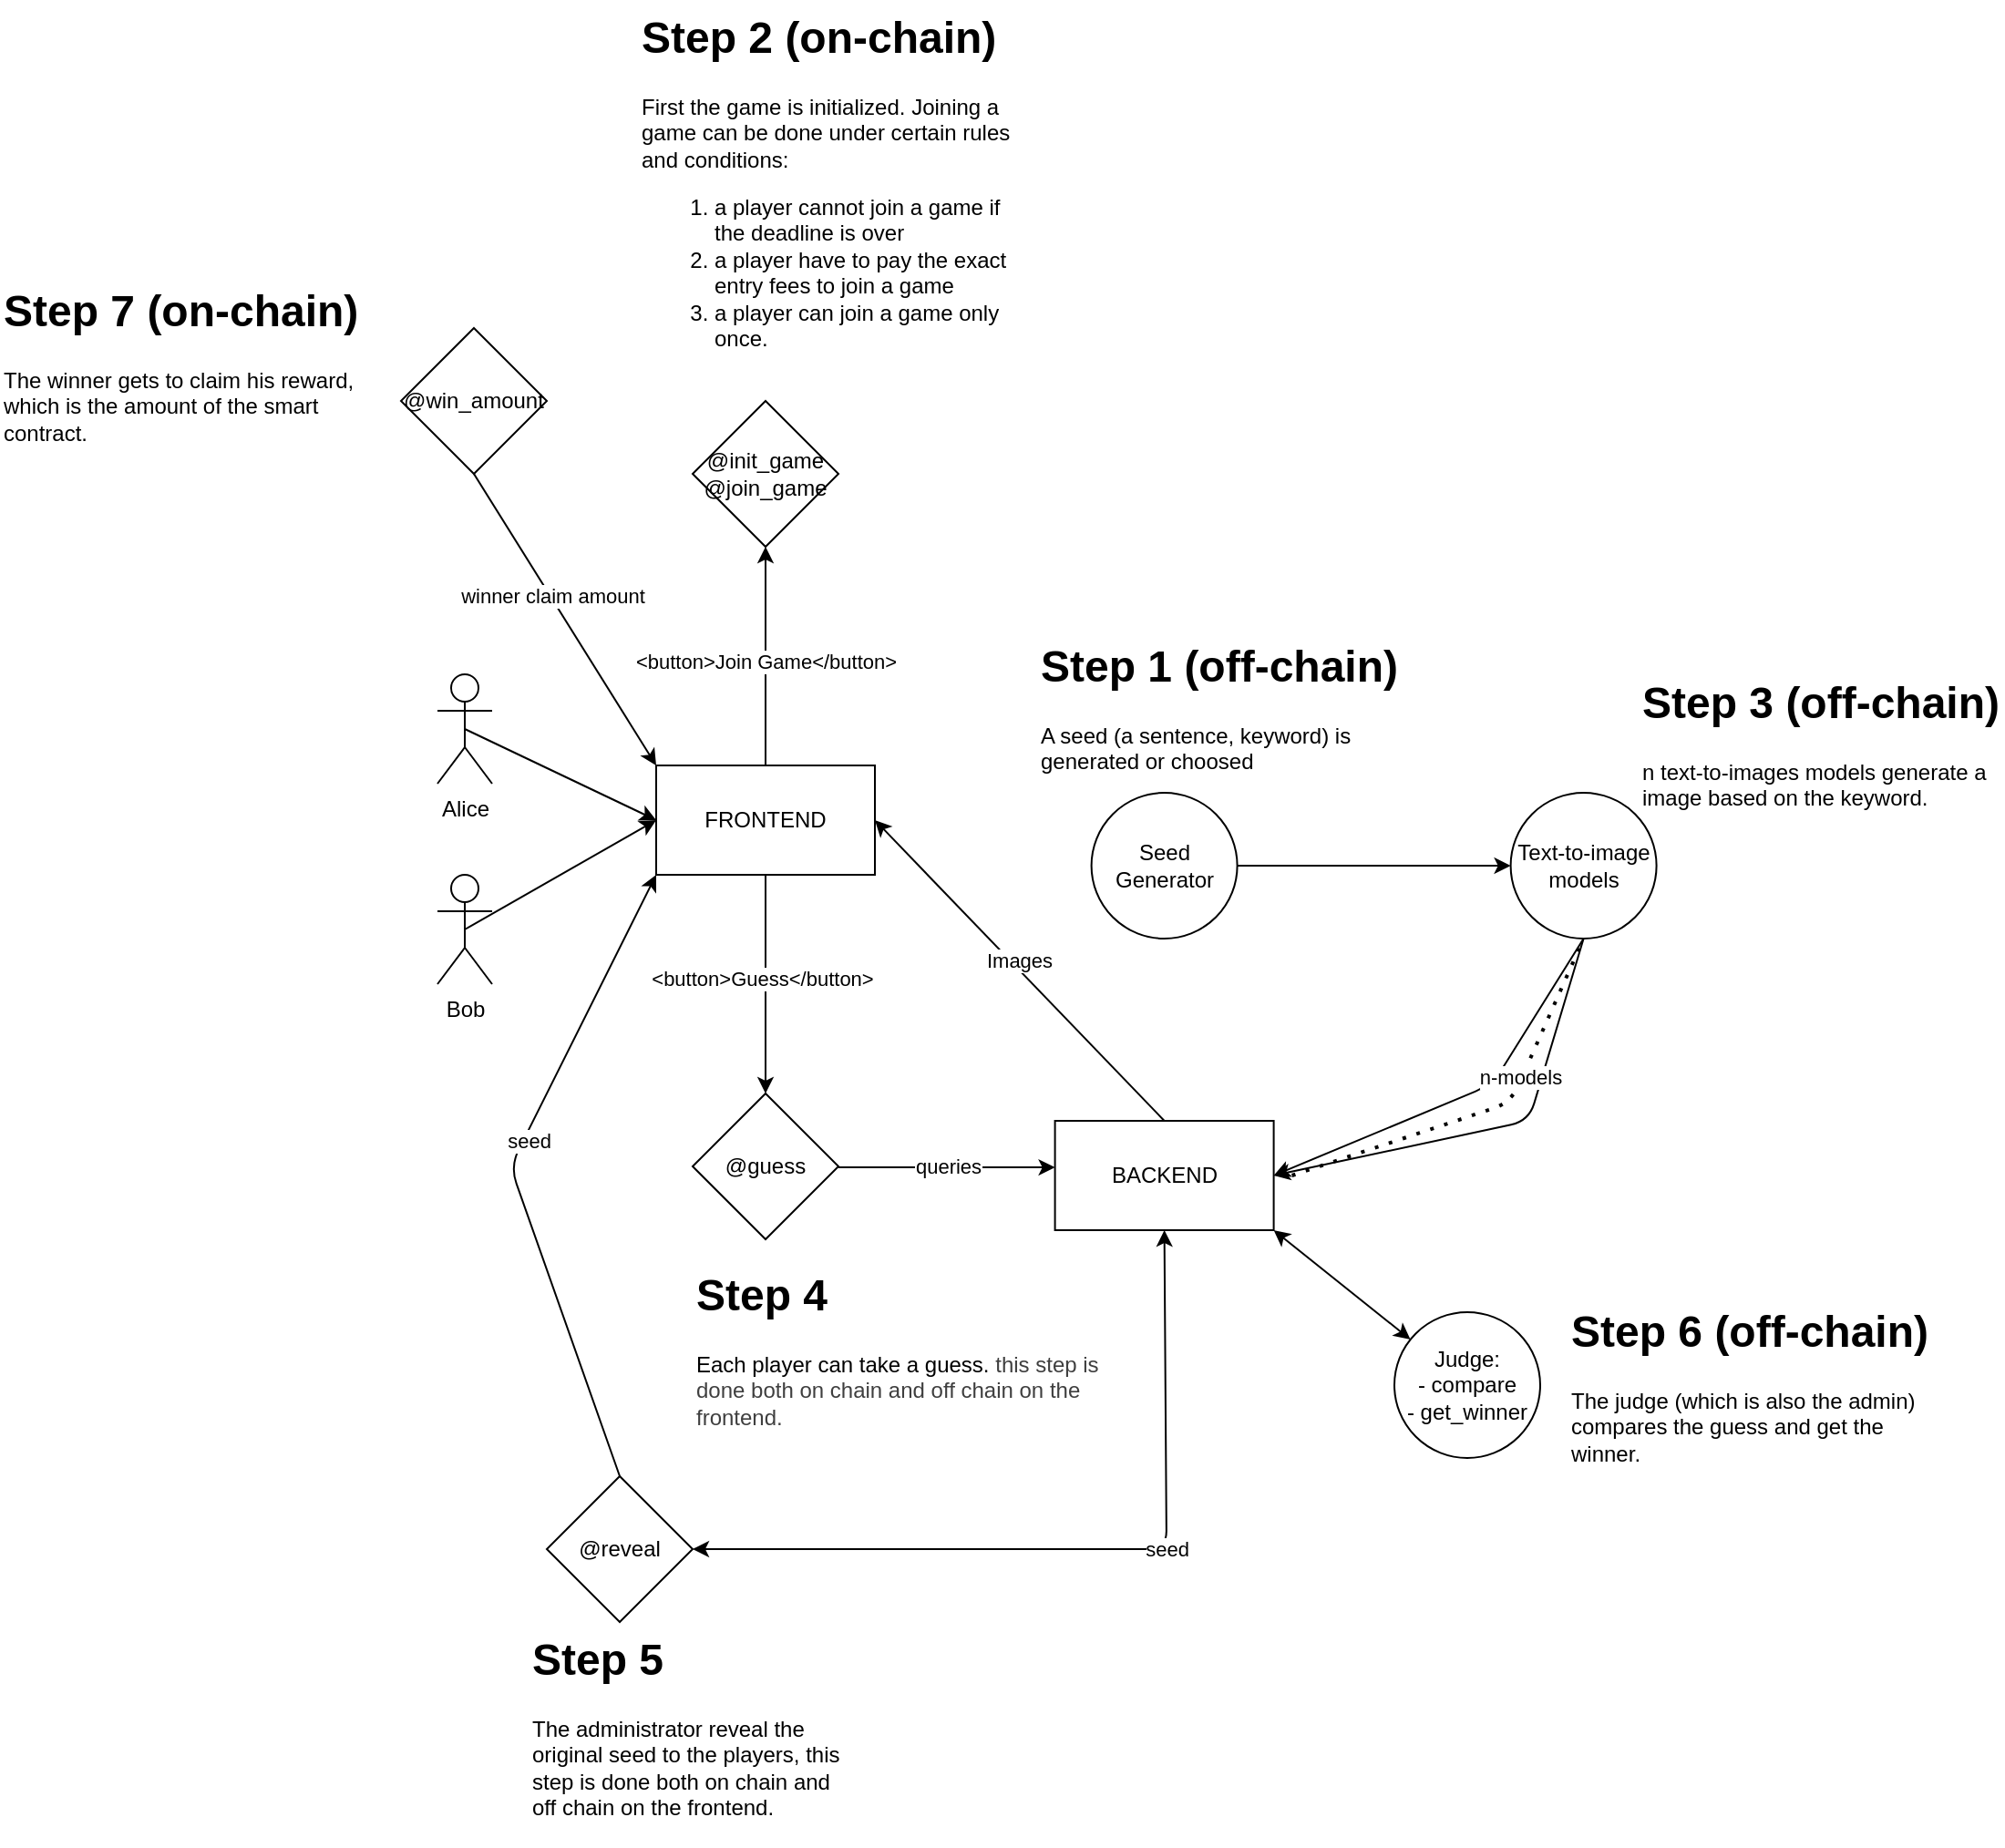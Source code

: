 <mxfile>
    <diagram id="GcYLn0UCIWGT01avuVUq" name="Page-1">
        <mxGraphModel dx="1855" dy="599" grid="1" gridSize="10" guides="1" tooltips="1" connect="1" arrows="1" fold="1" page="1" pageScale="1" pageWidth="850" pageHeight="1100" math="0" shadow="0">
            <root>
                <mxCell id="0"/>
                <mxCell id="1" parent="0"/>
                <mxCell id="2" value="FRONTEND" style="rounded=0;whiteSpace=wrap;html=1;" parent="1" vertex="1">
                    <mxGeometry x="20" y="480" width="120" height="60" as="geometry"/>
                </mxCell>
                <mxCell id="3" value="BACKEND" style="rounded=0;whiteSpace=wrap;html=1;" parent="1" vertex="1">
                    <mxGeometry x="238.8" y="675" width="120" height="60" as="geometry"/>
                </mxCell>
                <mxCell id="4" value="Seed Generator" style="ellipse;whiteSpace=wrap;html=1;aspect=fixed;" parent="1" vertex="1">
                    <mxGeometry x="258.8" y="495" width="80" height="80" as="geometry"/>
                </mxCell>
                <mxCell id="6" value="Text-to-image models" style="ellipse;whiteSpace=wrap;html=1;aspect=fixed;" parent="1" vertex="1">
                    <mxGeometry x="488.8" y="495" width="80" height="80" as="geometry"/>
                </mxCell>
                <mxCell id="9" value="" style="endArrow=classic;html=1;exitX=1;exitY=0.5;exitDx=0;exitDy=0;entryX=0;entryY=0.5;entryDx=0;entryDy=0;" parent="1" source="4" target="6" edge="1">
                    <mxGeometry width="50" height="50" relative="1" as="geometry">
                        <mxPoint x="358.8" y="685" as="sourcePoint"/>
                        <mxPoint x="408.8" y="635" as="targetPoint"/>
                        <Array as="points"/>
                    </mxGeometry>
                </mxCell>
                <mxCell id="11" value="" style="endArrow=classic;html=1;exitX=0.5;exitY=1;exitDx=0;exitDy=0;entryX=1;entryY=0.5;entryDx=0;entryDy=0;" parent="1" source="6" target="3" edge="1">
                    <mxGeometry width="50" height="50" relative="1" as="geometry">
                        <mxPoint x="358.8" y="685" as="sourcePoint"/>
                        <mxPoint x="408.8" y="635" as="targetPoint"/>
                        <Array as="points">
                            <mxPoint x="478.8" y="655"/>
                        </Array>
                    </mxGeometry>
                </mxCell>
                <mxCell id="13" value="" style="endArrow=classic;html=1;" parent="1" edge="1">
                    <mxGeometry width="50" height="50" relative="1" as="geometry">
                        <mxPoint x="528.8" y="575" as="sourcePoint"/>
                        <mxPoint x="358.8" y="705" as="targetPoint"/>
                        <Array as="points">
                            <mxPoint x="498.8" y="675"/>
                        </Array>
                    </mxGeometry>
                </mxCell>
                <mxCell id="14" value="" style="endArrow=none;dashed=1;html=1;dashPattern=1 3;strokeWidth=2;" parent="1" edge="1">
                    <mxGeometry width="50" height="50" relative="1" as="geometry">
                        <mxPoint x="368.8" y="705" as="sourcePoint"/>
                        <mxPoint x="528.8" y="575" as="targetPoint"/>
                        <Array as="points">
                            <mxPoint x="488.8" y="665"/>
                        </Array>
                    </mxGeometry>
                </mxCell>
                <mxCell id="16" value="n-models" style="edgeLabel;html=1;align=center;verticalAlign=middle;resizable=0;points=[];" parent="14" vertex="1" connectable="0">
                    <mxGeometry x="0.264" y="1" relative="1" as="geometry">
                        <mxPoint as="offset"/>
                    </mxGeometry>
                </mxCell>
                <mxCell id="17" value="Alice&lt;div&gt;&lt;span style=&quot;font-family: monospace; font-size: 0px; text-align: start;&quot;&gt;%3CmxGraphModel%3E%3Croot%3E%3CmxCell%20id%3D%220%22%2F%3E%3CmxCell%20id%3D%221%22%20parent%3D%220%22%2F%3E%3CmxCell%20id%3D%222%22%20value%3D%22%22%20style%3D%22endArrow%3Dclassic%3Bhtml%3D1%3BexitX%3D0.5%3BexitY%3D1%3BexitDx%3D0%3BexitDy%3D0%3BentryX%3D1%3BentryY%3D0.5%3BentryDx%3D0%3BentryDy%3D0%3B%22%20edge%3D%221%22%20parent%3D%221%22%3E%3CmxGeometry%20width%3D%2250%22%20height%3D%2250%22%20relative%3D%221%22%20as%3D%22geometry%22%3E%3CmxPoint%20x%3D%22810%22%20y%3D%22200%22%20as%3D%22sourcePoint%22%2F%3E%3CmxPoint%20x%3D%22640%22%20y%3D%22330%22%20as%3D%22targetPoint%22%2F%3E%3CArray%20as%3D%22points%22%3E%3CmxPoint%20x%3D%22760%22%20y%3D%22280%22%2F%3E%3C%2FArray%3E%3C%2FmxGeometry%3E%3C%2FmxCell%3E%3C%2Froot%3E%3C%2FmxGraphModel%3E&lt;/span&gt;&lt;/div&gt;" style="shape=umlActor;verticalLabelPosition=bottom;verticalAlign=top;html=1;outlineConnect=0;" parent="1" vertex="1">
                    <mxGeometry x="-100" y="430" width="30" height="60" as="geometry"/>
                </mxCell>
                <mxCell id="18" value="Bob&lt;div&gt;&lt;br&gt;&lt;/div&gt;" style="shape=umlActor;verticalLabelPosition=bottom;verticalAlign=top;html=1;outlineConnect=0;" parent="1" vertex="1">
                    <mxGeometry x="-100" y="540" width="30" height="60" as="geometry"/>
                </mxCell>
                <mxCell id="23" value="&lt;h1 style=&quot;margin-top: 0px;&quot;&gt;Step 1 (off-chain)&lt;/h1&gt;&lt;p&gt;A seed (a sentence, keyword) is generated or choosed&amp;nbsp;&lt;/p&gt;" style="text;html=1;whiteSpace=wrap;overflow=hidden;rounded=0;" parent="1" vertex="1">
                    <mxGeometry x="228.8" y="405" width="210" height="120" as="geometry"/>
                </mxCell>
                <mxCell id="24" value="&lt;h1 style=&quot;margin-top: 0px;&quot;&gt;Step 3 (off-chain)&lt;/h1&gt;&lt;p&gt;n text-to-images models generate a image based on the keyword.&lt;/p&gt;" style="text;html=1;whiteSpace=wrap;overflow=hidden;rounded=0;" parent="1" vertex="1">
                    <mxGeometry x="558.8" y="425" width="200" height="120" as="geometry"/>
                </mxCell>
                <mxCell id="25" value="" style="endArrow=classic;html=1;exitX=1.01;exitY=0.426;exitDx=0;exitDy=0;exitPerimeter=0;entryX=0;entryY=0.426;entryDx=0;entryDy=0;entryPerimeter=0;" parent="1" target="3" edge="1">
                    <mxGeometry width="50" height="50" relative="1" as="geometry">
                        <mxPoint x="120.0" y="700.56" as="sourcePoint"/>
                        <mxPoint x="228.8" y="645" as="targetPoint"/>
                    </mxGeometry>
                </mxCell>
                <mxCell id="26" value="queries" style="edgeLabel;html=1;align=center;verticalAlign=middle;resizable=0;points=[];" parent="25" vertex="1" connectable="0">
                    <mxGeometry x="0.002" y="1" relative="1" as="geometry">
                        <mxPoint as="offset"/>
                    </mxGeometry>
                </mxCell>
                <mxCell id="28" value="&lt;div&gt;@init_game&lt;/div&gt;@join_game" style="rhombus;whiteSpace=wrap;html=1;" parent="1" vertex="1">
                    <mxGeometry x="40" y="280" width="80" height="80" as="geometry"/>
                </mxCell>
                <mxCell id="29" value="" style="endArrow=classic;html=1;exitX=0.5;exitY=0.5;exitDx=0;exitDy=0;exitPerimeter=0;" parent="1" source="17" edge="1">
                    <mxGeometry width="50" height="50" relative="1" as="geometry">
                        <mxPoint x="70" y="370" as="sourcePoint"/>
                        <mxPoint x="20" y="510" as="targetPoint"/>
                    </mxGeometry>
                </mxCell>
                <mxCell id="30" value="" style="endArrow=classic;html=1;exitX=0.5;exitY=0.5;exitDx=0;exitDy=0;exitPerimeter=0;entryX=0;entryY=0.5;entryDx=0;entryDy=0;" parent="1" source="18" target="2" edge="1">
                    <mxGeometry width="50" height="50" relative="1" as="geometry">
                        <mxPoint x="-40" y="420" as="sourcePoint"/>
                        <mxPoint x="40" y="330" as="targetPoint"/>
                    </mxGeometry>
                </mxCell>
                <mxCell id="31" value="&lt;h1 style=&quot;margin-top: 0px;&quot;&gt;Step 2 (on-chain)&lt;/h1&gt;&lt;p&gt;First the game is initialized.&amp;nbsp;&lt;span style=&quot;background-color: transparent;&quot;&gt;Joining a game can be done under certain rules and conditions:&lt;/span&gt;&lt;/p&gt;&lt;p&gt;&lt;/p&gt;&lt;ol&gt;&lt;li&gt;a player cannot join a game if the deadline is over&lt;/li&gt;&lt;li&gt;a player have to pay the exact entry fees to join a game&lt;/li&gt;&lt;li&gt;a player can join a game only once.&lt;/li&gt;&lt;/ol&gt;&lt;p&gt;&lt;/p&gt;" style="text;html=1;whiteSpace=wrap;overflow=hidden;rounded=0;" parent="1" vertex="1">
                    <mxGeometry x="10" y="60" width="210" height="210" as="geometry"/>
                </mxCell>
                <mxCell id="32" value="@guess" style="rhombus;whiteSpace=wrap;html=1;" parent="1" vertex="1">
                    <mxGeometry x="40" y="660" width="80" height="80" as="geometry"/>
                </mxCell>
                <mxCell id="37" value="" style="endArrow=classic;html=1;entryX=0.5;entryY=1;entryDx=0;entryDy=0;" parent="1" target="28" edge="1">
                    <mxGeometry width="50" height="50" relative="1" as="geometry">
                        <mxPoint x="80" y="480" as="sourcePoint"/>
                        <mxPoint x="130" y="430" as="targetPoint"/>
                    </mxGeometry>
                </mxCell>
                <mxCell id="38" value="&amp;lt;button&amp;gt;Join Game&amp;lt;/button&amp;gt;" style="edgeLabel;html=1;align=center;verticalAlign=middle;resizable=0;points=[];" parent="37" vertex="1" connectable="0">
                    <mxGeometry x="-0.038" relative="1" as="geometry">
                        <mxPoint as="offset"/>
                    </mxGeometry>
                </mxCell>
                <mxCell id="39" value="" style="endArrow=classic;html=1;exitX=0.5;exitY=1;exitDx=0;exitDy=0;entryX=0.5;entryY=0;entryDx=0;entryDy=0;" parent="1" source="2" target="32" edge="1">
                    <mxGeometry width="50" height="50" relative="1" as="geometry">
                        <mxPoint x="280" y="550" as="sourcePoint"/>
                        <mxPoint x="330" y="500" as="targetPoint"/>
                    </mxGeometry>
                </mxCell>
                <mxCell id="40" value="&amp;lt;button&amp;gt;Guess&amp;lt;/button&amp;gt;" style="edgeLabel;html=1;align=center;verticalAlign=middle;resizable=0;points=[];" parent="39" vertex="1" connectable="0">
                    <mxGeometry x="-0.05" y="-2" relative="1" as="geometry">
                        <mxPoint as="offset"/>
                    </mxGeometry>
                </mxCell>
                <mxCell id="41" value="" style="endArrow=classic;html=1;exitX=0.5;exitY=0;exitDx=0;exitDy=0;entryX=1;entryY=0.5;entryDx=0;entryDy=0;" parent="1" source="3" target="2" edge="1">
                    <mxGeometry width="50" height="50" relative="1" as="geometry">
                        <mxPoint x="200" y="690" as="sourcePoint"/>
                        <mxPoint x="250" y="640" as="targetPoint"/>
                    </mxGeometry>
                </mxCell>
                <mxCell id="42" value="Images" style="edgeLabel;html=1;align=center;verticalAlign=middle;resizable=0;points=[];" parent="41" vertex="1" connectable="0">
                    <mxGeometry x="0.034" y="-4" relative="1" as="geometry">
                        <mxPoint x="-1" as="offset"/>
                    </mxGeometry>
                </mxCell>
                <mxCell id="46" style="edgeStyle=none;html=1;exitX=0.5;exitY=0;exitDx=0;exitDy=0;entryX=0;entryY=1;entryDx=0;entryDy=0;" edge="1" parent="1" source="43" target="2">
                    <mxGeometry relative="1" as="geometry">
                        <Array as="points">
                            <mxPoint x="-60" y="700"/>
                        </Array>
                    </mxGeometry>
                </mxCell>
                <mxCell id="47" value="seed" style="edgeLabel;html=1;align=center;verticalAlign=middle;resizable=0;points=[];" vertex="1" connectable="0" parent="46">
                    <mxGeometry x="0.171" y="2" relative="1" as="geometry">
                        <mxPoint x="-2" y="14" as="offset"/>
                    </mxGeometry>
                </mxCell>
                <mxCell id="43" value="@reveal" style="rhombus;whiteSpace=wrap;html=1;" parent="1" vertex="1">
                    <mxGeometry x="-40" y="870" width="80" height="80" as="geometry"/>
                </mxCell>
                <mxCell id="44" value="" style="endArrow=classic;startArrow=classic;html=1;exitX=1;exitY=0.5;exitDx=0;exitDy=0;entryX=0.5;entryY=1;entryDx=0;entryDy=0;" edge="1" parent="1" source="43" target="3">
                    <mxGeometry width="50" height="50" relative="1" as="geometry">
                        <mxPoint x="140" y="840" as="sourcePoint"/>
                        <mxPoint x="190" y="790" as="targetPoint"/>
                        <Array as="points">
                            <mxPoint x="300" y="910"/>
                        </Array>
                    </mxGeometry>
                </mxCell>
                <mxCell id="45" value="seed" style="edgeLabel;html=1;align=center;verticalAlign=middle;resizable=0;points=[];" vertex="1" connectable="0" parent="44">
                    <mxGeometry x="-0.267" y="1" relative="1" as="geometry">
                        <mxPoint x="100" y="1" as="offset"/>
                    </mxGeometry>
                </mxCell>
                <mxCell id="49" style="edgeStyle=none;html=1;exitX=0.5;exitY=1;exitDx=0;exitDy=0;entryX=0;entryY=0;entryDx=0;entryDy=0;" edge="1" parent="1" source="48" target="2">
                    <mxGeometry relative="1" as="geometry"/>
                </mxCell>
                <mxCell id="50" value="winner claim amount" style="edgeLabel;html=1;align=center;verticalAlign=middle;resizable=0;points=[];" vertex="1" connectable="0" parent="49">
                    <mxGeometry x="-0.161" y="1" relative="1" as="geometry">
                        <mxPoint as="offset"/>
                    </mxGeometry>
                </mxCell>
                <mxCell id="48" value="@win_amount" style="rhombus;whiteSpace=wrap;html=1;" vertex="1" parent="1">
                    <mxGeometry x="-120" y="240" width="80" height="80" as="geometry"/>
                </mxCell>
                <mxCell id="51" value="" style="endArrow=classic;startArrow=classic;html=1;exitX=1;exitY=1;exitDx=0;exitDy=0;" edge="1" parent="1" source="3" target="52">
                    <mxGeometry width="50" height="50" relative="1" as="geometry">
                        <mxPoint x="230" y="670" as="sourcePoint"/>
                        <mxPoint x="440" y="800" as="targetPoint"/>
                    </mxGeometry>
                </mxCell>
                <mxCell id="52" value="Judge:&lt;div&gt;- compare&lt;/div&gt;&lt;div&gt;- get_winner&lt;/div&gt;" style="ellipse;whiteSpace=wrap;html=1;aspect=fixed;" vertex="1" parent="1">
                    <mxGeometry x="425" y="780" width="80" height="80" as="geometry"/>
                </mxCell>
                <mxCell id="53" value="&lt;h1 style=&quot;margin-top: 0px;&quot;&gt;&lt;span style=&quot;background-color: transparent;&quot;&gt;Step 4&lt;/span&gt;&lt;/h1&gt;&lt;div&gt;Each player can take a guess.&amp;nbsp;&lt;span style=&quot;color: rgb(63, 63, 63); background-color: transparent;&quot;&gt;this step is done both on chain and off chain on the frontend.&lt;/span&gt;&lt;/div&gt;" style="text;html=1;whiteSpace=wrap;overflow=hidden;rounded=0;" vertex="1" parent="1">
                    <mxGeometry x="40" y="750" width="230" height="100" as="geometry"/>
                </mxCell>
                <mxCell id="55" value="&lt;h1 style=&quot;margin-top: 0px;&quot;&gt;&lt;span style=&quot;background-color: transparent;&quot;&gt;Step 5&lt;/span&gt;&lt;/h1&gt;&lt;div&gt;The administrator reveal the original seed to the players, this step is done both on chain and off chain on the frontend.&lt;/div&gt;" style="text;html=1;whiteSpace=wrap;overflow=hidden;rounded=0;" vertex="1" parent="1">
                    <mxGeometry x="-50" y="950" width="180" height="120" as="geometry"/>
                </mxCell>
                <mxCell id="56" value="&lt;h1 style=&quot;margin-top: 0px;&quot;&gt;&lt;span style=&quot;background-color: transparent;&quot;&gt;Step 6 (off-chain)&lt;/span&gt;&lt;/h1&gt;&lt;div&gt;The judge (which is also the admin) compares the guess and get the winner.&lt;/div&gt;" style="text;html=1;whiteSpace=wrap;overflow=hidden;rounded=0;" vertex="1" parent="1">
                    <mxGeometry x="520" y="770" width="200" height="120" as="geometry"/>
                </mxCell>
                <mxCell id="57" value="&lt;h1 style=&quot;margin-top: 0px;&quot;&gt;&lt;span style=&quot;background-color: transparent;&quot;&gt;Step 7 (on-chain)&lt;/span&gt;&lt;/h1&gt;&lt;div&gt;The winner gets to claim his reward, which is the amount of the smart contract.&lt;/div&gt;" style="text;html=1;whiteSpace=wrap;overflow=hidden;rounded=0;" vertex="1" parent="1">
                    <mxGeometry x="-340" y="210" width="200" height="120" as="geometry"/>
                </mxCell>
            </root>
        </mxGraphModel>
    </diagram>
</mxfile>